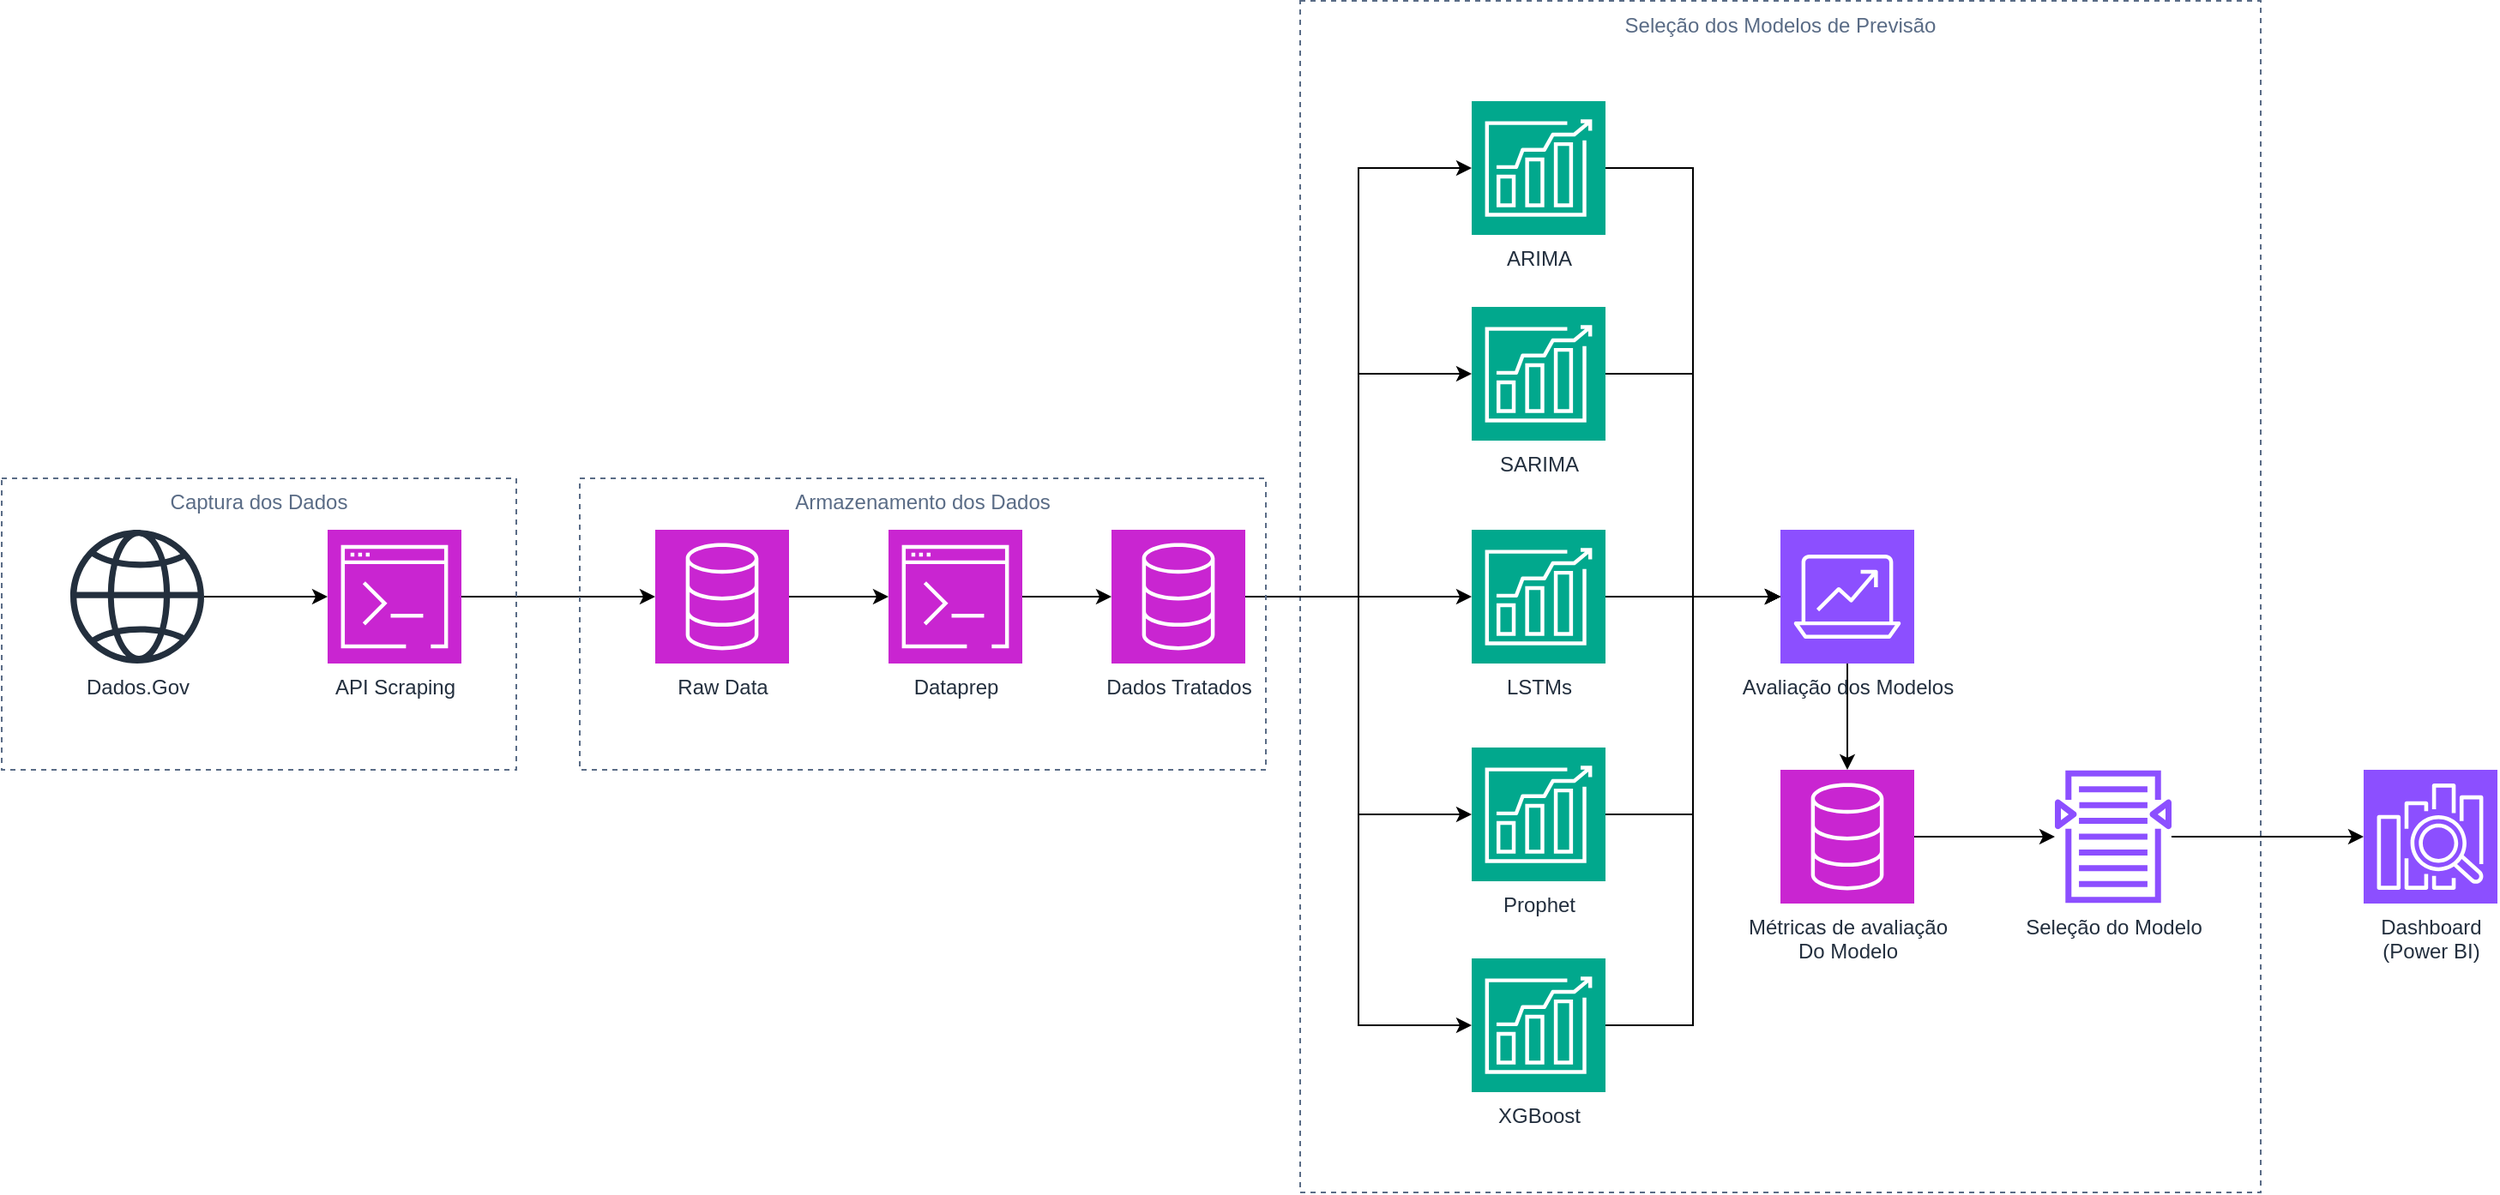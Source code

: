 <mxfile version="26.1.1">
  <diagram name="Página-1" id="GJEIAjaZK0kfiM3TGm7x">
    <mxGraphModel dx="2145" dy="2494" grid="1" gridSize="10" guides="1" tooltips="1" connect="1" arrows="1" fold="1" page="1" pageScale="1" pageWidth="827" pageHeight="1169" math="0" shadow="0">
      <root>
        <mxCell id="0" />
        <mxCell id="1" parent="0" />
        <mxCell id="J5O7sj9_nqmRkPlykjRa-29" style="edgeStyle=orthogonalEdgeStyle;rounded=0;orthogonalLoop=1;jettySize=auto;html=1;" edge="1" parent="1" source="J5O7sj9_nqmRkPlykjRa-1" target="J5O7sj9_nqmRkPlykjRa-12">
          <mxGeometry relative="1" as="geometry" />
        </mxCell>
        <mxCell id="J5O7sj9_nqmRkPlykjRa-1" value="Dados.Gov" style="sketch=0;outlineConnect=0;fontColor=#232F3E;gradientColor=none;fillColor=#232F3D;strokeColor=none;dashed=0;verticalLabelPosition=bottom;verticalAlign=top;align=center;html=1;fontSize=12;fontStyle=0;aspect=fixed;pointerEvents=1;shape=mxgraph.aws4.globe;" vertex="1" parent="1">
          <mxGeometry x="-207" y="250" width="78" height="78" as="geometry" />
        </mxCell>
        <mxCell id="J5O7sj9_nqmRkPlykjRa-3" value="Seleção dos Modelos de Previsão" style="fillColor=none;strokeColor=#5A6C86;dashed=1;verticalAlign=top;fontStyle=0;fontColor=#5A6C86;whiteSpace=wrap;html=1;" vertex="1" parent="1">
          <mxGeometry x="510" y="-58.5" width="560" height="695" as="geometry" />
        </mxCell>
        <mxCell id="J5O7sj9_nqmRkPlykjRa-11" value="Raw Data" style="sketch=0;points=[[0,0,0],[0.25,0,0],[0.5,0,0],[0.75,0,0],[1,0,0],[0,1,0],[0.25,1,0],[0.5,1,0],[0.75,1,0],[1,1,0],[0,0.25,0],[0,0.5,0],[0,0.75,0],[1,0.25,0],[1,0.5,0],[1,0.75,0]];outlineConnect=0;fontColor=#232F3E;fillColor=#C925D1;strokeColor=#ffffff;dashed=0;verticalLabelPosition=bottom;verticalAlign=top;align=center;html=1;fontSize=12;fontStyle=0;aspect=fixed;shape=mxgraph.aws4.resourceIcon;resIcon=mxgraph.aws4.database;" vertex="1" parent="1">
          <mxGeometry x="134" y="250" width="78" height="78" as="geometry" />
        </mxCell>
        <mxCell id="J5O7sj9_nqmRkPlykjRa-12" value="API Scraping" style="sketch=0;points=[[0,0,0],[0.25,0,0],[0.5,0,0],[0.75,0,0],[1,0,0],[0,1,0],[0.25,1,0],[0.5,1,0],[0.75,1,0],[1,1,0],[0,0.25,0],[0,0.5,0],[0,0.75,0],[1,0.25,0],[1,0.5,0],[1,0.75,0]];outlineConnect=0;fontColor=#232F3E;fillColor=#C925D1;strokeColor=#ffffff;dashed=0;verticalLabelPosition=bottom;verticalAlign=top;align=center;html=1;fontSize=12;fontStyle=0;aspect=fixed;shape=mxgraph.aws4.resourceIcon;resIcon=mxgraph.aws4.command_line_interface;" vertex="1" parent="1">
          <mxGeometry x="-57" y="250" width="78" height="78" as="geometry" />
        </mxCell>
        <mxCell id="J5O7sj9_nqmRkPlykjRa-13" value="SARIMA" style="sketch=0;points=[[0,0,0],[0.25,0,0],[0.5,0,0],[0.75,0,0],[1,0,0],[0,1,0],[0.25,1,0],[0.5,1,0],[0.75,1,0],[1,1,0],[0,0.25,0],[0,0.5,0],[0,0.75,0],[1,0.25,0],[1,0.5,0],[1,0.75,0]];outlineConnect=0;fontColor=#232F3E;fillColor=#01A88D;strokeColor=#ffffff;dashed=0;verticalLabelPosition=bottom;verticalAlign=top;align=center;html=1;fontSize=12;fontStyle=0;aspect=fixed;shape=mxgraph.aws4.resourceIcon;resIcon=mxgraph.aws4.forecast;" vertex="1" parent="1">
          <mxGeometry x="610" y="120" width="78" height="78" as="geometry" />
        </mxCell>
        <mxCell id="J5O7sj9_nqmRkPlykjRa-15" value="ARIMA" style="sketch=0;points=[[0,0,0],[0.25,0,0],[0.5,0,0],[0.75,0,0],[1,0,0],[0,1,0],[0.25,1,0],[0.5,1,0],[0.75,1,0],[1,1,0],[0,0.25,0],[0,0.5,0],[0,0.75,0],[1,0.25,0],[1,0.5,0],[1,0.75,0]];outlineConnect=0;fontColor=#232F3E;fillColor=#01A88D;strokeColor=#ffffff;dashed=0;verticalLabelPosition=bottom;verticalAlign=top;align=center;html=1;fontSize=12;fontStyle=0;aspect=fixed;shape=mxgraph.aws4.resourceIcon;resIcon=mxgraph.aws4.forecast;" vertex="1" parent="1">
          <mxGeometry x="610" width="78" height="78" as="geometry" />
        </mxCell>
        <mxCell id="J5O7sj9_nqmRkPlykjRa-42" style="edgeStyle=orthogonalEdgeStyle;rounded=0;orthogonalLoop=1;jettySize=auto;html=1;" edge="1" parent="1" source="J5O7sj9_nqmRkPlykjRa-16" target="J5O7sj9_nqmRkPlykjRa-39">
          <mxGeometry relative="1" as="geometry" />
        </mxCell>
        <mxCell id="J5O7sj9_nqmRkPlykjRa-16" value="LSTMs" style="sketch=0;points=[[0,0,0],[0.25,0,0],[0.5,0,0],[0.75,0,0],[1,0,0],[0,1,0],[0.25,1,0],[0.5,1,0],[0.75,1,0],[1,1,0],[0,0.25,0],[0,0.5,0],[0,0.75,0],[1,0.25,0],[1,0.5,0],[1,0.75,0]];outlineConnect=0;fontColor=#232F3E;fillColor=#01A88D;strokeColor=#ffffff;dashed=0;verticalLabelPosition=bottom;verticalAlign=top;align=center;html=1;fontSize=12;fontStyle=0;aspect=fixed;shape=mxgraph.aws4.resourceIcon;resIcon=mxgraph.aws4.forecast;" vertex="1" parent="1">
          <mxGeometry x="610" y="250" width="78" height="78" as="geometry" />
        </mxCell>
        <mxCell id="J5O7sj9_nqmRkPlykjRa-26" value="Dataprep" style="sketch=0;points=[[0,0,0],[0.25,0,0],[0.5,0,0],[0.75,0,0],[1,0,0],[0,1,0],[0.25,1,0],[0.5,1,0],[0.75,1,0],[1,1,0],[0,0.25,0],[0,0.5,0],[0,0.75,0],[1,0.25,0],[1,0.5,0],[1,0.75,0]];outlineConnect=0;fontColor=#232F3E;fillColor=#C925D1;strokeColor=#ffffff;dashed=0;verticalLabelPosition=bottom;verticalAlign=top;align=center;html=1;fontSize=12;fontStyle=0;aspect=fixed;shape=mxgraph.aws4.resourceIcon;resIcon=mxgraph.aws4.command_line_interface;" vertex="1" parent="1">
          <mxGeometry x="270" y="250" width="78" height="78" as="geometry" />
        </mxCell>
        <mxCell id="J5O7sj9_nqmRkPlykjRa-27" style="edgeStyle=orthogonalEdgeStyle;rounded=0;orthogonalLoop=1;jettySize=auto;html=1;entryX=0;entryY=0.5;entryDx=0;entryDy=0;entryPerimeter=0;" edge="1" parent="1" source="J5O7sj9_nqmRkPlykjRa-11" target="J5O7sj9_nqmRkPlykjRa-26">
          <mxGeometry relative="1" as="geometry" />
        </mxCell>
        <mxCell id="J5O7sj9_nqmRkPlykjRa-28" style="edgeStyle=orthogonalEdgeStyle;rounded=0;orthogonalLoop=1;jettySize=auto;html=1;entryX=0;entryY=0.5;entryDx=0;entryDy=0;entryPerimeter=0;" edge="1" parent="1" source="J5O7sj9_nqmRkPlykjRa-12" target="J5O7sj9_nqmRkPlykjRa-11">
          <mxGeometry relative="1" as="geometry" />
        </mxCell>
        <mxCell id="J5O7sj9_nqmRkPlykjRa-30" value="Dados Tratados" style="sketch=0;points=[[0,0,0],[0.25,0,0],[0.5,0,0],[0.75,0,0],[1,0,0],[0,1,0],[0.25,1,0],[0.5,1,0],[0.75,1,0],[1,1,0],[0,0.25,0],[0,0.5,0],[0,0.75,0],[1,0.25,0],[1,0.5,0],[1,0.75,0]];outlineConnect=0;fontColor=#232F3E;fillColor=#C925D1;strokeColor=#ffffff;dashed=0;verticalLabelPosition=bottom;verticalAlign=top;align=center;html=1;fontSize=12;fontStyle=0;aspect=fixed;shape=mxgraph.aws4.resourceIcon;resIcon=mxgraph.aws4.database;" vertex="1" parent="1">
          <mxGeometry x="400" y="250" width="78" height="78" as="geometry" />
        </mxCell>
        <mxCell id="J5O7sj9_nqmRkPlykjRa-31" style="edgeStyle=orthogonalEdgeStyle;rounded=0;orthogonalLoop=1;jettySize=auto;html=1;entryX=0;entryY=0.5;entryDx=0;entryDy=0;entryPerimeter=0;" edge="1" parent="1" source="J5O7sj9_nqmRkPlykjRa-26" target="J5O7sj9_nqmRkPlykjRa-30">
          <mxGeometry relative="1" as="geometry" />
        </mxCell>
        <mxCell id="J5O7sj9_nqmRkPlykjRa-32" style="edgeStyle=orthogonalEdgeStyle;rounded=0;orthogonalLoop=1;jettySize=auto;html=1;entryX=0;entryY=0.5;entryDx=0;entryDy=0;entryPerimeter=0;" edge="1" parent="1" source="J5O7sj9_nqmRkPlykjRa-30" target="J5O7sj9_nqmRkPlykjRa-15">
          <mxGeometry relative="1" as="geometry" />
        </mxCell>
        <mxCell id="J5O7sj9_nqmRkPlykjRa-33" style="edgeStyle=orthogonalEdgeStyle;rounded=0;orthogonalLoop=1;jettySize=auto;html=1;entryX=0;entryY=0.5;entryDx=0;entryDy=0;entryPerimeter=0;" edge="1" parent="1" source="J5O7sj9_nqmRkPlykjRa-30" target="J5O7sj9_nqmRkPlykjRa-13">
          <mxGeometry relative="1" as="geometry" />
        </mxCell>
        <mxCell id="J5O7sj9_nqmRkPlykjRa-34" style="edgeStyle=orthogonalEdgeStyle;rounded=0;orthogonalLoop=1;jettySize=auto;html=1;entryX=0;entryY=0.5;entryDx=0;entryDy=0;entryPerimeter=0;" edge="1" parent="1" source="J5O7sj9_nqmRkPlykjRa-30" target="J5O7sj9_nqmRkPlykjRa-16">
          <mxGeometry relative="1" as="geometry" />
        </mxCell>
        <mxCell id="J5O7sj9_nqmRkPlykjRa-35" value="Prophet" style="sketch=0;points=[[0,0,0],[0.25,0,0],[0.5,0,0],[0.75,0,0],[1,0,0],[0,1,0],[0.25,1,0],[0.5,1,0],[0.75,1,0],[1,1,0],[0,0.25,0],[0,0.5,0],[0,0.75,0],[1,0.25,0],[1,0.5,0],[1,0.75,0]];outlineConnect=0;fontColor=#232F3E;fillColor=#01A88D;strokeColor=#ffffff;dashed=0;verticalLabelPosition=bottom;verticalAlign=top;align=center;html=1;fontSize=12;fontStyle=0;aspect=fixed;shape=mxgraph.aws4.resourceIcon;resIcon=mxgraph.aws4.forecast;" vertex="1" parent="1">
          <mxGeometry x="610" y="377" width="78" height="78" as="geometry" />
        </mxCell>
        <mxCell id="J5O7sj9_nqmRkPlykjRa-36" style="edgeStyle=orthogonalEdgeStyle;rounded=0;orthogonalLoop=1;jettySize=auto;html=1;entryX=0;entryY=0.5;entryDx=0;entryDy=0;entryPerimeter=0;" edge="1" parent="1" source="J5O7sj9_nqmRkPlykjRa-30" target="J5O7sj9_nqmRkPlykjRa-35">
          <mxGeometry relative="1" as="geometry" />
        </mxCell>
        <mxCell id="J5O7sj9_nqmRkPlykjRa-37" value="XGBoost" style="sketch=0;points=[[0,0,0],[0.25,0,0],[0.5,0,0],[0.75,0,0],[1,0,0],[0,1,0],[0.25,1,0],[0.5,1,0],[0.75,1,0],[1,1,0],[0,0.25,0],[0,0.5,0],[0,0.75,0],[1,0.25,0],[1,0.5,0],[1,0.75,0]];outlineConnect=0;fontColor=#232F3E;fillColor=#01A88D;strokeColor=#ffffff;dashed=0;verticalLabelPosition=bottom;verticalAlign=top;align=center;html=1;fontSize=12;fontStyle=0;aspect=fixed;shape=mxgraph.aws4.resourceIcon;resIcon=mxgraph.aws4.forecast;" vertex="1" parent="1">
          <mxGeometry x="610" y="500" width="78" height="78" as="geometry" />
        </mxCell>
        <mxCell id="J5O7sj9_nqmRkPlykjRa-38" style="edgeStyle=orthogonalEdgeStyle;rounded=0;orthogonalLoop=1;jettySize=auto;html=1;entryX=0;entryY=0.5;entryDx=0;entryDy=0;entryPerimeter=0;" edge="1" parent="1" source="J5O7sj9_nqmRkPlykjRa-30" target="J5O7sj9_nqmRkPlykjRa-37">
          <mxGeometry relative="1" as="geometry" />
        </mxCell>
        <mxCell id="J5O7sj9_nqmRkPlykjRa-49" style="edgeStyle=orthogonalEdgeStyle;rounded=0;orthogonalLoop=1;jettySize=auto;html=1;" edge="1" parent="1" source="J5O7sj9_nqmRkPlykjRa-39" target="J5O7sj9_nqmRkPlykjRa-48">
          <mxGeometry relative="1" as="geometry" />
        </mxCell>
        <mxCell id="J5O7sj9_nqmRkPlykjRa-39" value="Avaliação dos Modelos" style="sketch=0;points=[[0,0,0],[0.25,0,0],[0.5,0,0],[0.75,0,0],[1,0,0],[0,1,0],[0.25,1,0],[0.5,1,0],[0.75,1,0],[1,1,0],[0,0.25,0],[0,0.5,0],[0,0.75,0],[1,0.25,0],[1,0.5,0],[1,0.75,0]];outlineConnect=0;fontColor=#232F3E;fillColor=#8C4FFF;strokeColor=#ffffff;dashed=0;verticalLabelPosition=bottom;verticalAlign=top;align=center;html=1;fontSize=12;fontStyle=0;aspect=fixed;shape=mxgraph.aws4.resourceIcon;resIcon=mxgraph.aws4.analytics;" vertex="1" parent="1">
          <mxGeometry x="790" y="250" width="78" height="78" as="geometry" />
        </mxCell>
        <mxCell id="J5O7sj9_nqmRkPlykjRa-43" style="edgeStyle=orthogonalEdgeStyle;rounded=0;orthogonalLoop=1;jettySize=auto;html=1;entryX=0;entryY=0.5;entryDx=0;entryDy=0;entryPerimeter=0;" edge="1" parent="1" source="J5O7sj9_nqmRkPlykjRa-35" target="J5O7sj9_nqmRkPlykjRa-39">
          <mxGeometry relative="1" as="geometry" />
        </mxCell>
        <mxCell id="J5O7sj9_nqmRkPlykjRa-44" style="edgeStyle=orthogonalEdgeStyle;rounded=0;orthogonalLoop=1;jettySize=auto;html=1;entryX=0;entryY=0.5;entryDx=0;entryDy=0;entryPerimeter=0;" edge="1" parent="1" source="J5O7sj9_nqmRkPlykjRa-37" target="J5O7sj9_nqmRkPlykjRa-39">
          <mxGeometry relative="1" as="geometry" />
        </mxCell>
        <mxCell id="J5O7sj9_nqmRkPlykjRa-45" style="edgeStyle=orthogonalEdgeStyle;rounded=0;orthogonalLoop=1;jettySize=auto;html=1;entryX=0;entryY=0.5;entryDx=0;entryDy=0;entryPerimeter=0;" edge="1" parent="1" source="J5O7sj9_nqmRkPlykjRa-13" target="J5O7sj9_nqmRkPlykjRa-39">
          <mxGeometry relative="1" as="geometry" />
        </mxCell>
        <mxCell id="J5O7sj9_nqmRkPlykjRa-46" style="edgeStyle=orthogonalEdgeStyle;rounded=0;orthogonalLoop=1;jettySize=auto;html=1;entryX=0;entryY=0.5;entryDx=0;entryDy=0;entryPerimeter=0;" edge="1" parent="1" source="J5O7sj9_nqmRkPlykjRa-15" target="J5O7sj9_nqmRkPlykjRa-39">
          <mxGeometry relative="1" as="geometry" />
        </mxCell>
        <mxCell id="J5O7sj9_nqmRkPlykjRa-47" value="Dashboard&lt;div&gt;(Power BI)&lt;/div&gt;" style="sketch=0;points=[[0,0,0],[0.25,0,0],[0.5,0,0],[0.75,0,0],[1,0,0],[0,1,0],[0.25,1,0],[0.5,1,0],[0.75,1,0],[1,1,0],[0,0.25,0],[0,0.5,0],[0,0.75,0],[1,0.25,0],[1,0.5,0],[1,0.75,0]];outlineConnect=0;fontColor=#232F3E;fillColor=#8C4FFF;strokeColor=#ffffff;dashed=0;verticalLabelPosition=bottom;verticalAlign=top;align=center;html=1;fontSize=12;fontStyle=0;aspect=fixed;shape=mxgraph.aws4.resourceIcon;resIcon=mxgraph.aws4.elasticsearch_service;" vertex="1" parent="1">
          <mxGeometry x="1130" y="390" width="78" height="78" as="geometry" />
        </mxCell>
        <mxCell id="J5O7sj9_nqmRkPlykjRa-54" style="edgeStyle=orthogonalEdgeStyle;rounded=0;orthogonalLoop=1;jettySize=auto;html=1;" edge="1" parent="1" source="J5O7sj9_nqmRkPlykjRa-48" target="J5O7sj9_nqmRkPlykjRa-53">
          <mxGeometry relative="1" as="geometry" />
        </mxCell>
        <mxCell id="J5O7sj9_nqmRkPlykjRa-48" value="Métricas de avaliação&lt;div&gt;Do Modelo&lt;/div&gt;" style="sketch=0;points=[[0,0,0],[0.25,0,0],[0.5,0,0],[0.75,0,0],[1,0,0],[0,1,0],[0.25,1,0],[0.5,1,0],[0.75,1,0],[1,1,0],[0,0.25,0],[0,0.5,0],[0,0.75,0],[1,0.25,0],[1,0.5,0],[1,0.75,0]];outlineConnect=0;fontColor=#232F3E;fillColor=#C925D1;strokeColor=#ffffff;dashed=0;verticalLabelPosition=bottom;verticalAlign=top;align=center;html=1;fontSize=12;fontStyle=0;aspect=fixed;shape=mxgraph.aws4.resourceIcon;resIcon=mxgraph.aws4.database;" vertex="1" parent="1">
          <mxGeometry x="790" y="390" width="78" height="78" as="geometry" />
        </mxCell>
        <mxCell id="J5O7sj9_nqmRkPlykjRa-51" value="Captura dos Dados" style="fillColor=none;strokeColor=#5A6C86;dashed=1;verticalAlign=top;fontStyle=0;fontColor=#5A6C86;whiteSpace=wrap;html=1;" vertex="1" parent="1">
          <mxGeometry x="-247" y="220" width="300" height="170" as="geometry" />
        </mxCell>
        <mxCell id="J5O7sj9_nqmRkPlykjRa-52" value="Armazenamento dos Dados" style="fillColor=none;strokeColor=#5A6C86;dashed=1;verticalAlign=top;fontStyle=0;fontColor=#5A6C86;whiteSpace=wrap;html=1;" vertex="1" parent="1">
          <mxGeometry x="90" y="220" width="400" height="170" as="geometry" />
        </mxCell>
        <mxCell id="J5O7sj9_nqmRkPlykjRa-53" value="Seleção do Modelo" style="sketch=0;outlineConnect=0;fontColor=#232F3E;gradientColor=none;fillColor=#8C4FFF;strokeColor=none;dashed=0;verticalLabelPosition=bottom;verticalAlign=top;align=center;html=1;fontSize=12;fontStyle=0;aspect=fixed;pointerEvents=1;shape=mxgraph.aws4.search_documents;" vertex="1" parent="1">
          <mxGeometry x="950" y="390" width="68" height="78" as="geometry" />
        </mxCell>
        <mxCell id="J5O7sj9_nqmRkPlykjRa-55" style="edgeStyle=orthogonalEdgeStyle;rounded=0;orthogonalLoop=1;jettySize=auto;html=1;entryX=0;entryY=0.5;entryDx=0;entryDy=0;entryPerimeter=0;" edge="1" parent="1" source="J5O7sj9_nqmRkPlykjRa-53" target="J5O7sj9_nqmRkPlykjRa-47">
          <mxGeometry relative="1" as="geometry" />
        </mxCell>
      </root>
    </mxGraphModel>
  </diagram>
</mxfile>
